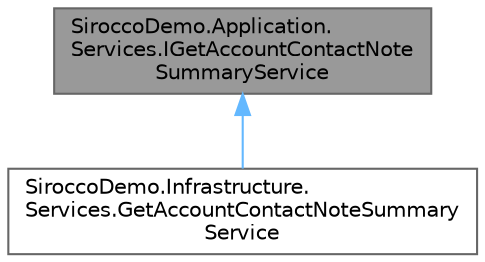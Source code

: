 digraph "SiroccoDemo.Application.Services.IGetAccountContactNoteSummaryService"
{
 // LATEX_PDF_SIZE
  bgcolor="transparent";
  edge [fontname=Helvetica,fontsize=10,labelfontname=Helvetica,labelfontsize=10];
  node [fontname=Helvetica,fontsize=10,shape=box,height=0.2,width=0.4];
  Node1 [id="Node000001",label="SiroccoDemo.Application.\lServices.IGetAccountContactNote\lSummaryService",height=0.2,width=0.4,color="gray40", fillcolor="grey60", style="filled", fontcolor="black",tooltip=" "];
  Node1 -> Node2 [id="edge1_Node000001_Node000002",dir="back",color="steelblue1",style="solid",tooltip=" "];
  Node2 [id="Node000002",label="SiroccoDemo.Infrastructure.\lServices.GetAccountContactNoteSummary\lService",height=0.2,width=0.4,color="gray40", fillcolor="white", style="filled",URL="$class_sirocco_demo_1_1_infrastructure_1_1_services_1_1_get_account_contact_note_summary_service.html",tooltip=" "];
}
